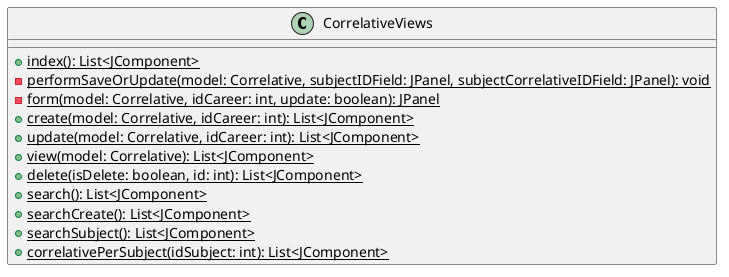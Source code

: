@startuml

class CorrelativeViews {
  + {static} index(): List<JComponent>
  - {static} performSaveOrUpdate(model: Correlative, subjectIDField: JPanel, subjectCorrelativeIDField: JPanel): void
  - {static} form(model: Correlative, idCareer: int, update: boolean): JPanel
  + {static} create(model: Correlative, idCareer: int): List<JComponent>
  + {static} update(model: Correlative, idCareer: int): List<JComponent>
  + {static} view(model: Correlative): List<JComponent>
  + {static} delete(isDelete: boolean, id: int): List<JComponent>
  + {static} search(): List<JComponent>
  + {static} searchCreate(): List<JComponent>
  + {static} searchSubject(): List<JComponent>
  + {static} correlativePerSubject(idSubject: int): List<JComponent>
}

@enduml